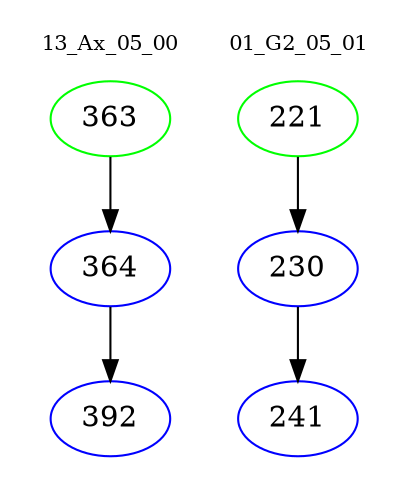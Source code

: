 digraph{
subgraph cluster_0 {
color = white
label = "13_Ax_05_00";
fontsize=10;
T0_363 [label="363", color="green"]
T0_363 -> T0_364 [color="black"]
T0_364 [label="364", color="blue"]
T0_364 -> T0_392 [color="black"]
T0_392 [label="392", color="blue"]
}
subgraph cluster_1 {
color = white
label = "01_G2_05_01";
fontsize=10;
T1_221 [label="221", color="green"]
T1_221 -> T1_230 [color="black"]
T1_230 [label="230", color="blue"]
T1_230 -> T1_241 [color="black"]
T1_241 [label="241", color="blue"]
}
}
